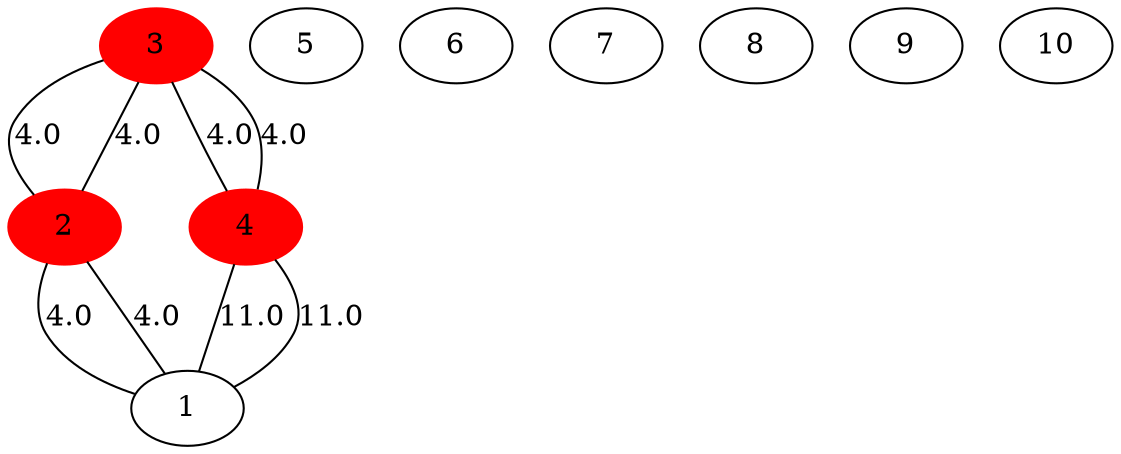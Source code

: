 graph "network.04.in" {
	3 [color=red style=filled]
	3 -- 2 [label=4.0]
	3 -- 2 [label=4.0]
	3 -- 4 [label=4.0]
	3 -- 4 [label=4.0]
	2 [color=red style=filled]
	2 -- 1 [label=4.0]
	2 -- 1 [label=4.0]
	4 [color=red style=filled]
	4 -- 1 [label=11.0]
	4 -- 1 [label=11.0]
	1
	5
	6
	7
	8
	9
	10
}
